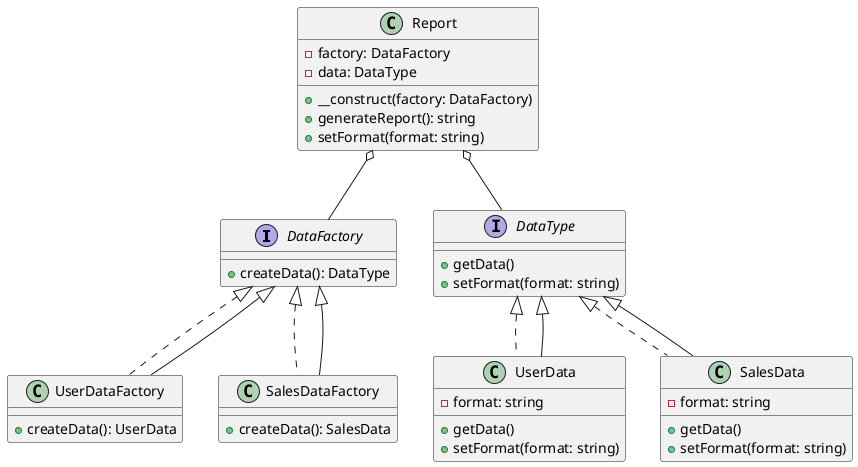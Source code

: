 @startuml

interface DataFactory {
    + createData(): DataType
}

interface DataType {
    + getData()
    + setFormat(format: string)
}

class UserDataFactory implements DataFactory {
    + createData(): UserData
}

class SalesDataFactory implements DataFactory {
    + createData(): SalesData
}

class UserData implements DataType {
    - format: string
    + getData()
    + setFormat(format: string)
}

class SalesData implements DataType {
    - format: string
    + getData()
    + setFormat(format: string)
}

class Report {
    - factory: DataFactory
    - data: DataType
    + __construct(factory: DataFactory)
    + generateReport(): string
    + setFormat(format: string)
}

DataFactory <|-- UserDataFactory
DataFactory <|-- SalesDataFactory
DataType <|-- UserData
DataType <|-- SalesData
Report o-- DataFactory
Report o-- DataType

@enduml